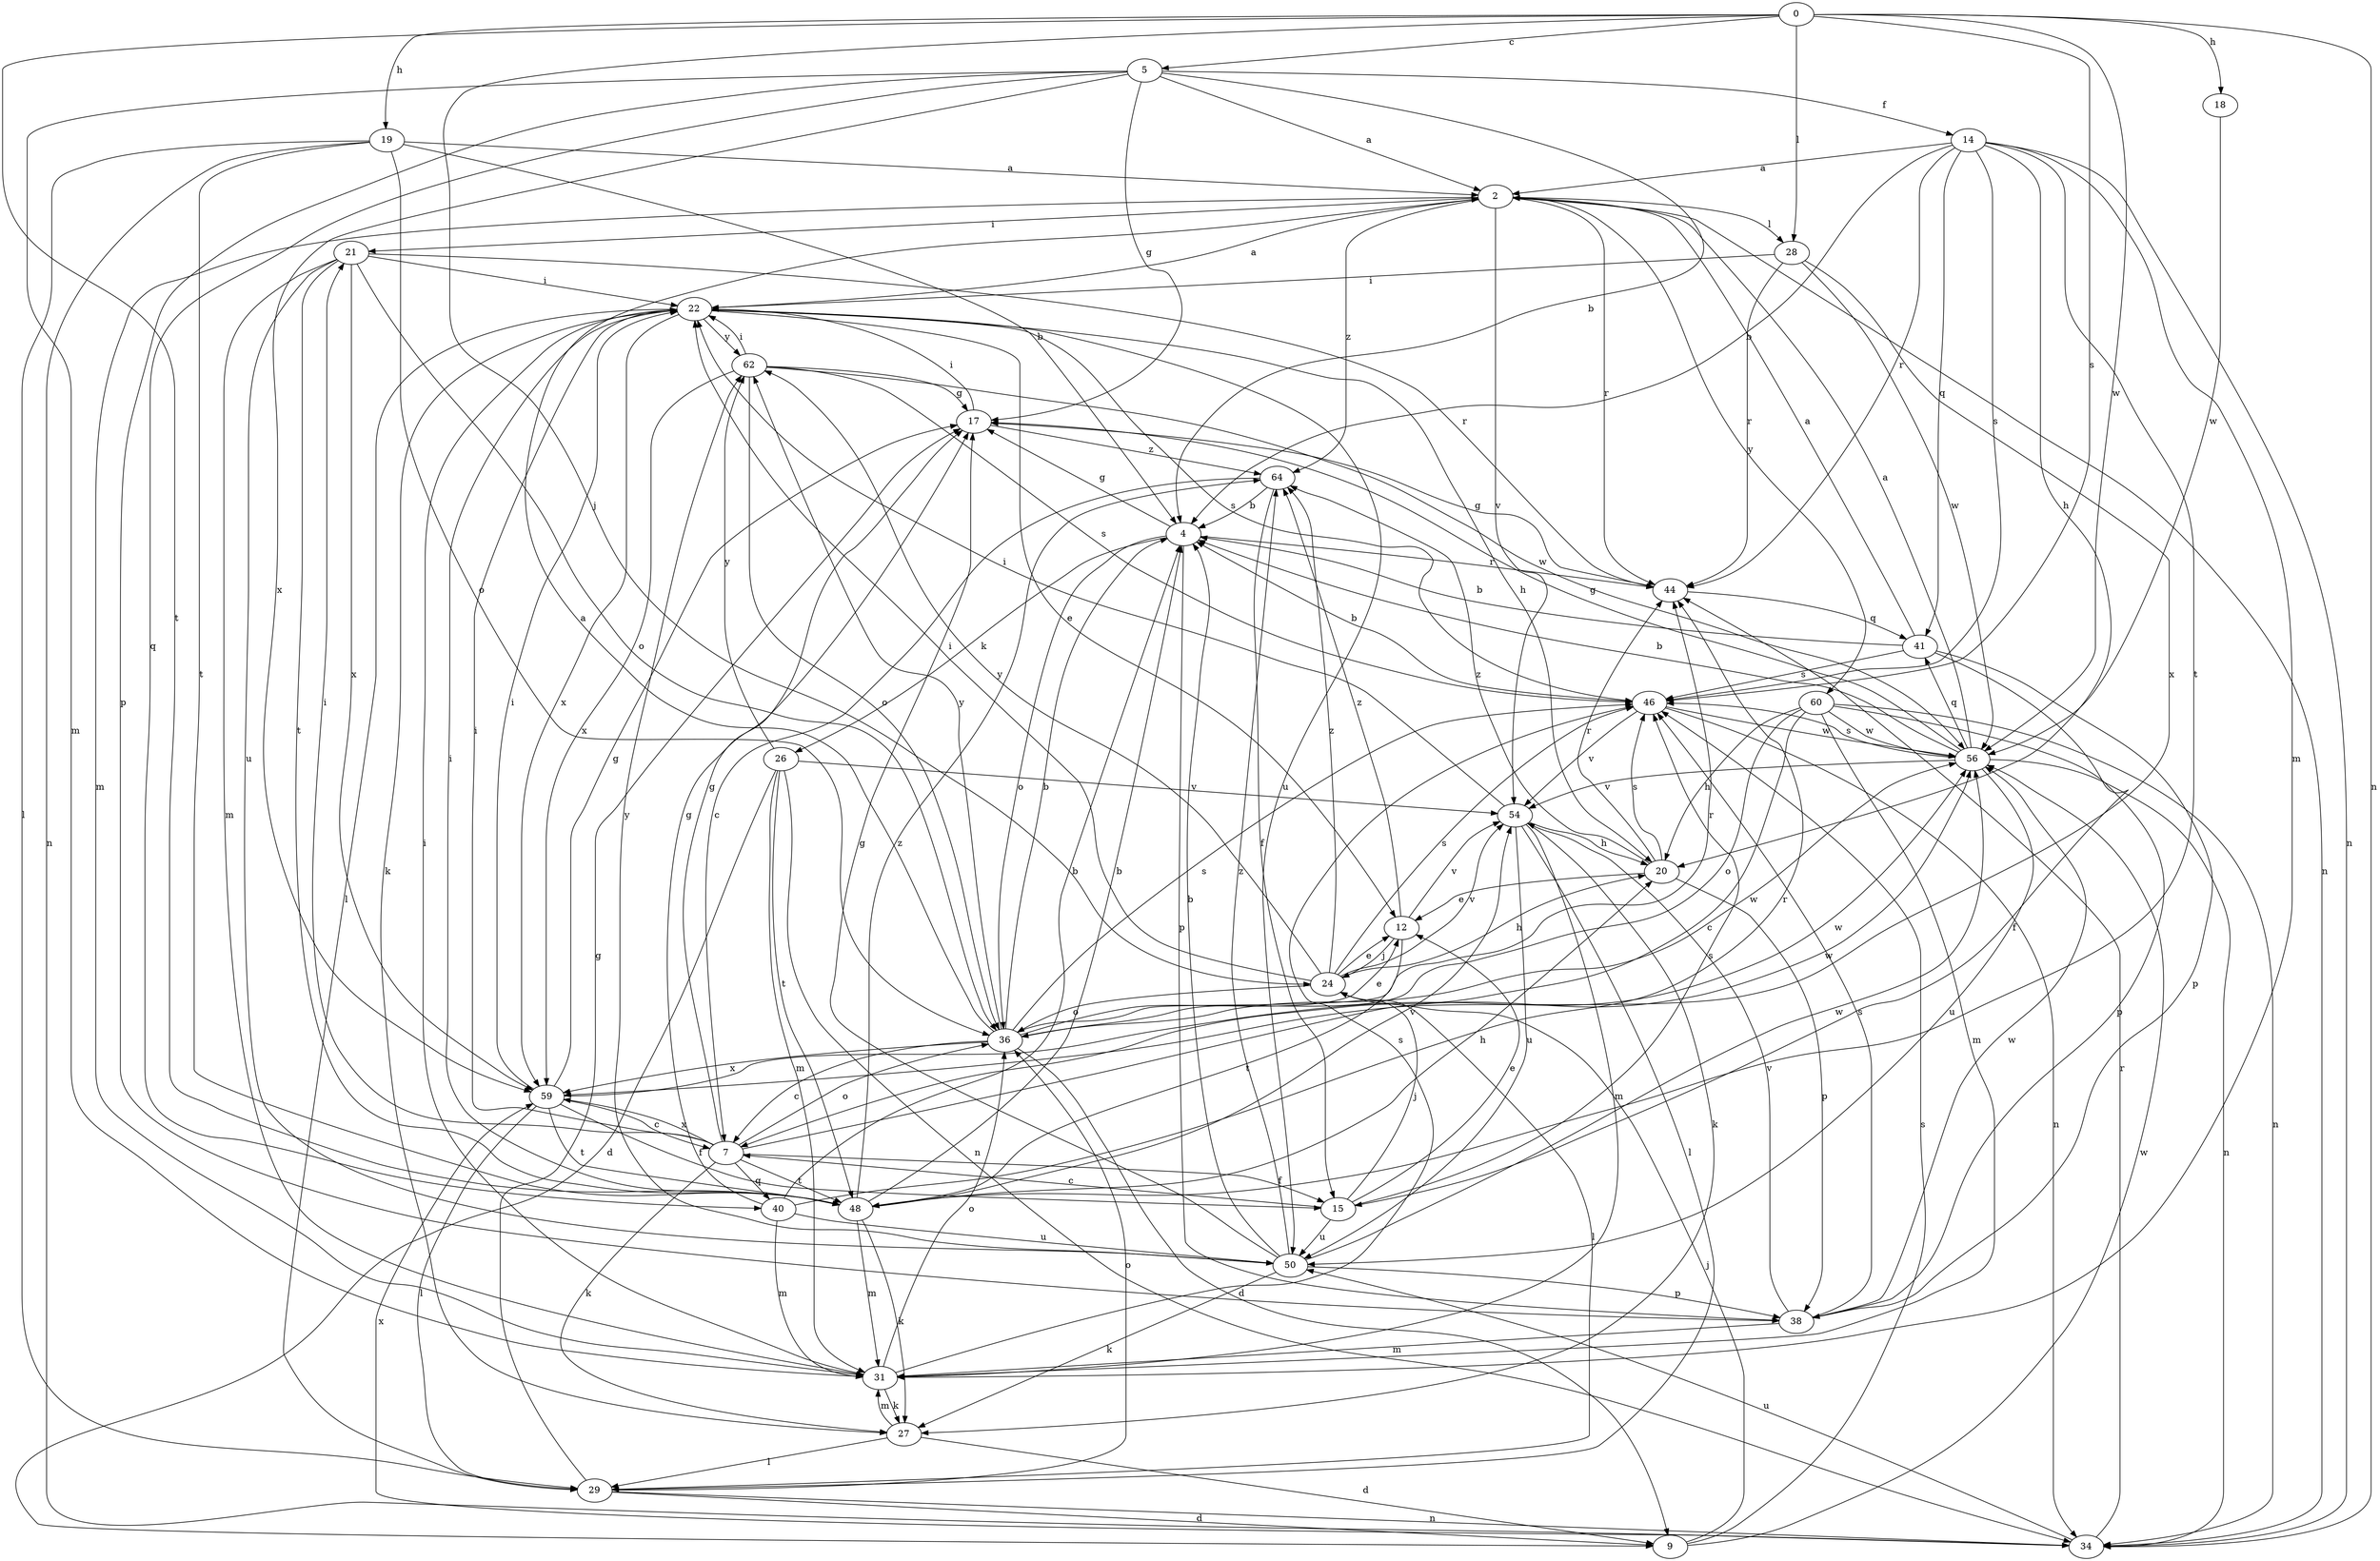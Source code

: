strict digraph  {
0;
2;
4;
5;
7;
9;
12;
14;
15;
17;
18;
19;
20;
21;
22;
24;
26;
27;
28;
29;
31;
34;
36;
38;
40;
41;
44;
46;
48;
50;
54;
56;
59;
60;
62;
64;
0 -> 5  [label=c];
0 -> 18  [label=h];
0 -> 19  [label=h];
0 -> 24  [label=j];
0 -> 28  [label=l];
0 -> 34  [label=n];
0 -> 46  [label=s];
0 -> 48  [label=t];
0 -> 56  [label=w];
2 -> 21  [label=i];
2 -> 28  [label=l];
2 -> 31  [label=m];
2 -> 34  [label=n];
2 -> 44  [label=r];
2 -> 54  [label=v];
2 -> 60  [label=y];
2 -> 64  [label=z];
4 -> 17  [label=g];
4 -> 26  [label=k];
4 -> 36  [label=o];
4 -> 38  [label=p];
4 -> 44  [label=r];
5 -> 2  [label=a];
5 -> 4  [label=b];
5 -> 14  [label=f];
5 -> 17  [label=g];
5 -> 31  [label=m];
5 -> 38  [label=p];
5 -> 40  [label=q];
5 -> 59  [label=x];
7 -> 15  [label=f];
7 -> 17  [label=g];
7 -> 21  [label=i];
7 -> 22  [label=i];
7 -> 27  [label=k];
7 -> 36  [label=o];
7 -> 40  [label=q];
7 -> 48  [label=t];
7 -> 56  [label=w];
7 -> 59  [label=x];
9 -> 24  [label=j];
9 -> 46  [label=s];
9 -> 56  [label=w];
12 -> 24  [label=j];
12 -> 48  [label=t];
12 -> 54  [label=v];
12 -> 64  [label=z];
14 -> 2  [label=a];
14 -> 4  [label=b];
14 -> 20  [label=h];
14 -> 31  [label=m];
14 -> 34  [label=n];
14 -> 41  [label=q];
14 -> 44  [label=r];
14 -> 46  [label=s];
14 -> 48  [label=t];
15 -> 7  [label=c];
15 -> 12  [label=e];
15 -> 24  [label=j];
15 -> 46  [label=s];
15 -> 50  [label=u];
17 -> 22  [label=i];
17 -> 64  [label=z];
18 -> 56  [label=w];
19 -> 2  [label=a];
19 -> 4  [label=b];
19 -> 29  [label=l];
19 -> 34  [label=n];
19 -> 36  [label=o];
19 -> 48  [label=t];
20 -> 12  [label=e];
20 -> 38  [label=p];
20 -> 44  [label=r];
20 -> 46  [label=s];
20 -> 64  [label=z];
21 -> 22  [label=i];
21 -> 31  [label=m];
21 -> 36  [label=o];
21 -> 44  [label=r];
21 -> 48  [label=t];
21 -> 50  [label=u];
21 -> 59  [label=x];
22 -> 2  [label=a];
22 -> 12  [label=e];
22 -> 20  [label=h];
22 -> 27  [label=k];
22 -> 29  [label=l];
22 -> 46  [label=s];
22 -> 50  [label=u];
22 -> 59  [label=x];
22 -> 62  [label=y];
24 -> 12  [label=e];
24 -> 20  [label=h];
24 -> 22  [label=i];
24 -> 29  [label=l];
24 -> 36  [label=o];
24 -> 46  [label=s];
24 -> 54  [label=v];
24 -> 62  [label=y];
24 -> 64  [label=z];
26 -> 9  [label=d];
26 -> 31  [label=m];
26 -> 34  [label=n];
26 -> 48  [label=t];
26 -> 54  [label=v];
26 -> 62  [label=y];
27 -> 9  [label=d];
27 -> 29  [label=l];
27 -> 31  [label=m];
28 -> 22  [label=i];
28 -> 44  [label=r];
28 -> 56  [label=w];
28 -> 59  [label=x];
29 -> 9  [label=d];
29 -> 17  [label=g];
29 -> 34  [label=n];
29 -> 36  [label=o];
31 -> 22  [label=i];
31 -> 27  [label=k];
31 -> 36  [label=o];
31 -> 46  [label=s];
34 -> 44  [label=r];
34 -> 50  [label=u];
34 -> 59  [label=x];
36 -> 2  [label=a];
36 -> 4  [label=b];
36 -> 7  [label=c];
36 -> 9  [label=d];
36 -> 12  [label=e];
36 -> 44  [label=r];
36 -> 46  [label=s];
36 -> 56  [label=w];
36 -> 59  [label=x];
36 -> 62  [label=y];
38 -> 31  [label=m];
38 -> 46  [label=s];
38 -> 54  [label=v];
38 -> 56  [label=w];
40 -> 4  [label=b];
40 -> 17  [label=g];
40 -> 31  [label=m];
40 -> 44  [label=r];
40 -> 50  [label=u];
41 -> 2  [label=a];
41 -> 4  [label=b];
41 -> 15  [label=f];
41 -> 38  [label=p];
41 -> 46  [label=s];
44 -> 17  [label=g];
44 -> 41  [label=q];
46 -> 4  [label=b];
46 -> 34  [label=n];
46 -> 54  [label=v];
46 -> 56  [label=w];
48 -> 4  [label=b];
48 -> 20  [label=h];
48 -> 22  [label=i];
48 -> 27  [label=k];
48 -> 31  [label=m];
48 -> 54  [label=v];
48 -> 64  [label=z];
50 -> 4  [label=b];
50 -> 17  [label=g];
50 -> 27  [label=k];
50 -> 38  [label=p];
50 -> 56  [label=w];
50 -> 62  [label=y];
50 -> 64  [label=z];
54 -> 20  [label=h];
54 -> 22  [label=i];
54 -> 27  [label=k];
54 -> 29  [label=l];
54 -> 31  [label=m];
54 -> 50  [label=u];
56 -> 2  [label=a];
56 -> 4  [label=b];
56 -> 17  [label=g];
56 -> 34  [label=n];
56 -> 41  [label=q];
56 -> 46  [label=s];
56 -> 50  [label=u];
56 -> 54  [label=v];
59 -> 7  [label=c];
59 -> 15  [label=f];
59 -> 17  [label=g];
59 -> 22  [label=i];
59 -> 29  [label=l];
59 -> 48  [label=t];
59 -> 56  [label=w];
60 -> 7  [label=c];
60 -> 20  [label=h];
60 -> 31  [label=m];
60 -> 34  [label=n];
60 -> 36  [label=o];
60 -> 38  [label=p];
60 -> 56  [label=w];
62 -> 17  [label=g];
62 -> 22  [label=i];
62 -> 36  [label=o];
62 -> 46  [label=s];
62 -> 56  [label=w];
62 -> 59  [label=x];
64 -> 4  [label=b];
64 -> 7  [label=c];
64 -> 15  [label=f];
}
